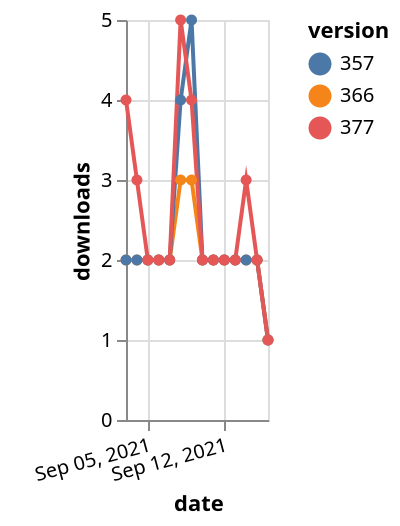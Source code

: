 {"$schema": "https://vega.github.io/schema/vega-lite/v5.json", "description": "A simple bar chart with embedded data.", "data": {"values": [{"date": "2021-09-03", "total": 2278, "delta": 2, "version": "366"}, {"date": "2021-09-04", "total": 2280, "delta": 2, "version": "366"}, {"date": "2021-09-05", "total": 2282, "delta": 2, "version": "366"}, {"date": "2021-09-06", "total": 2284, "delta": 2, "version": "366"}, {"date": "2021-09-07", "total": 2286, "delta": 2, "version": "366"}, {"date": "2021-09-08", "total": 2289, "delta": 3, "version": "366"}, {"date": "2021-09-09", "total": 2292, "delta": 3, "version": "366"}, {"date": "2021-09-10", "total": 2294, "delta": 2, "version": "366"}, {"date": "2021-09-11", "total": 2296, "delta": 2, "version": "366"}, {"date": "2021-09-12", "total": 2298, "delta": 2, "version": "366"}, {"date": "2021-09-13", "total": 2300, "delta": 2, "version": "366"}, {"date": "2021-09-14", "total": 2302, "delta": 2, "version": "366"}, {"date": "2021-09-15", "total": 2304, "delta": 2, "version": "366"}, {"date": "2021-09-16", "total": 2305, "delta": 1, "version": "366"}, {"date": "2021-09-03", "total": 2823, "delta": 2, "version": "357"}, {"date": "2021-09-04", "total": 2825, "delta": 2, "version": "357"}, {"date": "2021-09-05", "total": 2827, "delta": 2, "version": "357"}, {"date": "2021-09-06", "total": 2829, "delta": 2, "version": "357"}, {"date": "2021-09-07", "total": 2831, "delta": 2, "version": "357"}, {"date": "2021-09-08", "total": 2835, "delta": 4, "version": "357"}, {"date": "2021-09-09", "total": 2840, "delta": 5, "version": "357"}, {"date": "2021-09-10", "total": 2842, "delta": 2, "version": "357"}, {"date": "2021-09-11", "total": 2844, "delta": 2, "version": "357"}, {"date": "2021-09-12", "total": 2846, "delta": 2, "version": "357"}, {"date": "2021-09-13", "total": 2848, "delta": 2, "version": "357"}, {"date": "2021-09-14", "total": 2850, "delta": 2, "version": "357"}, {"date": "2021-09-15", "total": 2852, "delta": 2, "version": "357"}, {"date": "2021-09-16", "total": 2853, "delta": 1, "version": "357"}, {"date": "2021-09-03", "total": 2074, "delta": 4, "version": "377"}, {"date": "2021-09-04", "total": 2077, "delta": 3, "version": "377"}, {"date": "2021-09-05", "total": 2079, "delta": 2, "version": "377"}, {"date": "2021-09-06", "total": 2081, "delta": 2, "version": "377"}, {"date": "2021-09-07", "total": 2083, "delta": 2, "version": "377"}, {"date": "2021-09-08", "total": 2088, "delta": 5, "version": "377"}, {"date": "2021-09-09", "total": 2092, "delta": 4, "version": "377"}, {"date": "2021-09-10", "total": 2094, "delta": 2, "version": "377"}, {"date": "2021-09-11", "total": 2096, "delta": 2, "version": "377"}, {"date": "2021-09-12", "total": 2098, "delta": 2, "version": "377"}, {"date": "2021-09-13", "total": 2100, "delta": 2, "version": "377"}, {"date": "2021-09-14", "total": 2103, "delta": 3, "version": "377"}, {"date": "2021-09-15", "total": 2105, "delta": 2, "version": "377"}, {"date": "2021-09-16", "total": 2106, "delta": 1, "version": "377"}]}, "width": "container", "mark": {"type": "line", "point": {"filled": true}}, "encoding": {"x": {"field": "date", "type": "temporal", "timeUnit": "yearmonthdate", "title": "date", "axis": {"labelAngle": -15}}, "y": {"field": "delta", "type": "quantitative", "title": "downloads"}, "color": {"field": "version", "type": "nominal"}, "tooltip": {"field": "delta"}}}